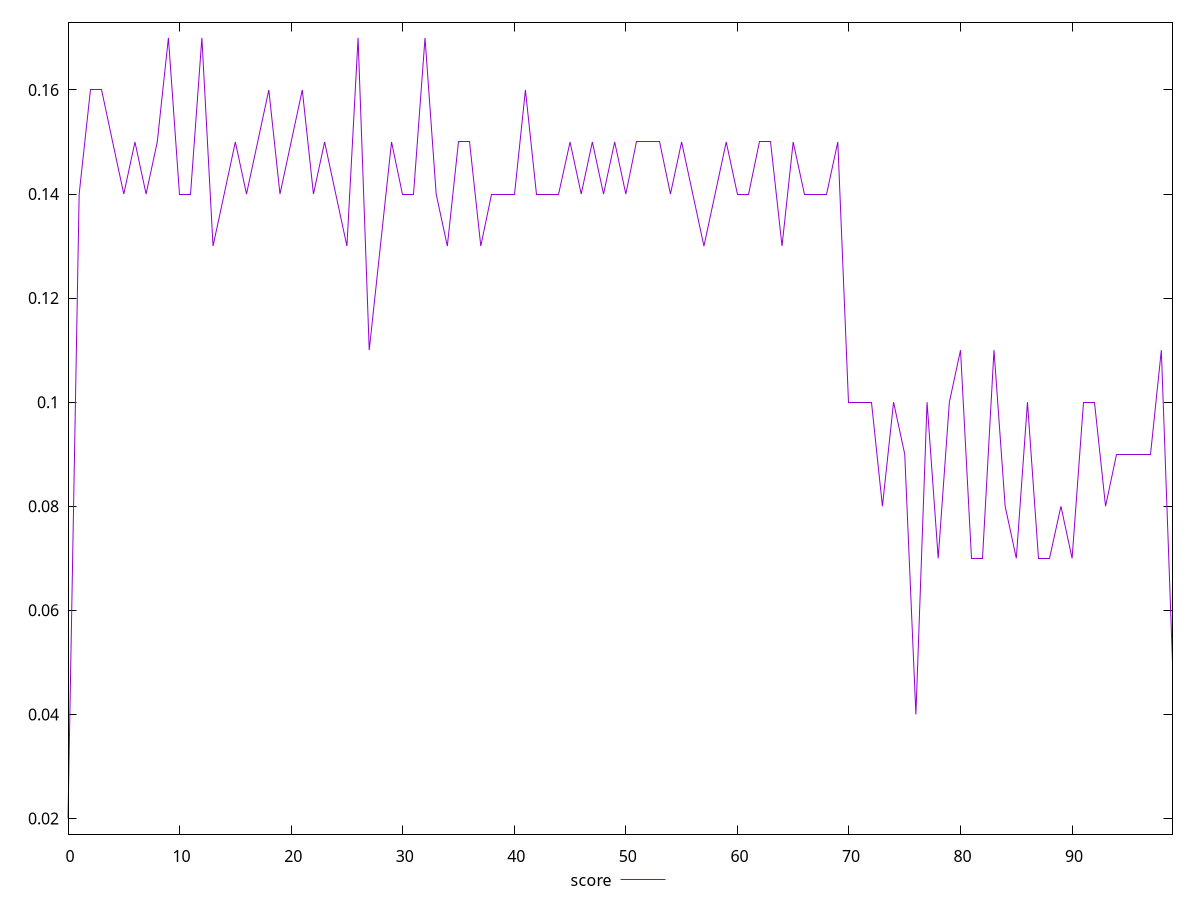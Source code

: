 reset

$score <<EOF
0 0.02
1 0.14
2 0.16
3 0.16
4 0.15
5 0.14
6 0.15
7 0.14
8 0.15
9 0.17
10 0.14
11 0.14
12 0.17
13 0.13
14 0.14
15 0.15
16 0.14
17 0.15
18 0.16
19 0.14
20 0.15
21 0.16
22 0.14
23 0.15
24 0.14
25 0.13
26 0.17
27 0.11
28 0.13
29 0.15
30 0.14
31 0.14
32 0.17
33 0.14
34 0.13
35 0.15
36 0.15
37 0.13
38 0.14
39 0.14
40 0.14
41 0.16
42 0.14
43 0.14
44 0.14
45 0.15
46 0.14
47 0.15
48 0.14
49 0.15
50 0.14
51 0.15
52 0.15
53 0.15
54 0.14
55 0.15
56 0.14
57 0.13
58 0.14
59 0.15
60 0.14
61 0.14
62 0.15
63 0.15
64 0.13
65 0.15
66 0.14
67 0.14
68 0.14
69 0.15
70 0.1
71 0.1
72 0.1
73 0.08
74 0.1
75 0.09
76 0.04
77 0.1
78 0.07
79 0.1
80 0.11
81 0.07
82 0.07
83 0.11
84 0.08
85 0.07
86 0.1
87 0.07
88 0.07
89 0.08
90 0.07
91 0.1
92 0.1
93 0.08
94 0.09
95 0.09
96 0.09
97 0.09
98 0.11
99 0.05
EOF

set key outside below
set xrange [0:99]
set yrange [0.017:0.17300000000000001]
set trange [0.017:0.17300000000000001]
set terminal svg size 640, 500 enhanced background rgb 'white'
set output "reprap/interactive/samples/pages/score/values.svg"

plot $score title "score" with line

reset
